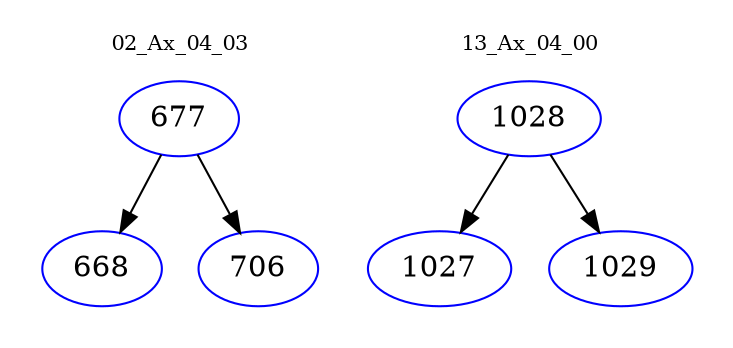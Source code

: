 digraph{
subgraph cluster_0 {
color = white
label = "02_Ax_04_03";
fontsize=10;
T0_677 [label="677", color="blue"]
T0_677 -> T0_668 [color="black"]
T0_668 [label="668", color="blue"]
T0_677 -> T0_706 [color="black"]
T0_706 [label="706", color="blue"]
}
subgraph cluster_1 {
color = white
label = "13_Ax_04_00";
fontsize=10;
T1_1028 [label="1028", color="blue"]
T1_1028 -> T1_1027 [color="black"]
T1_1027 [label="1027", color="blue"]
T1_1028 -> T1_1029 [color="black"]
T1_1029 [label="1029", color="blue"]
}
}
